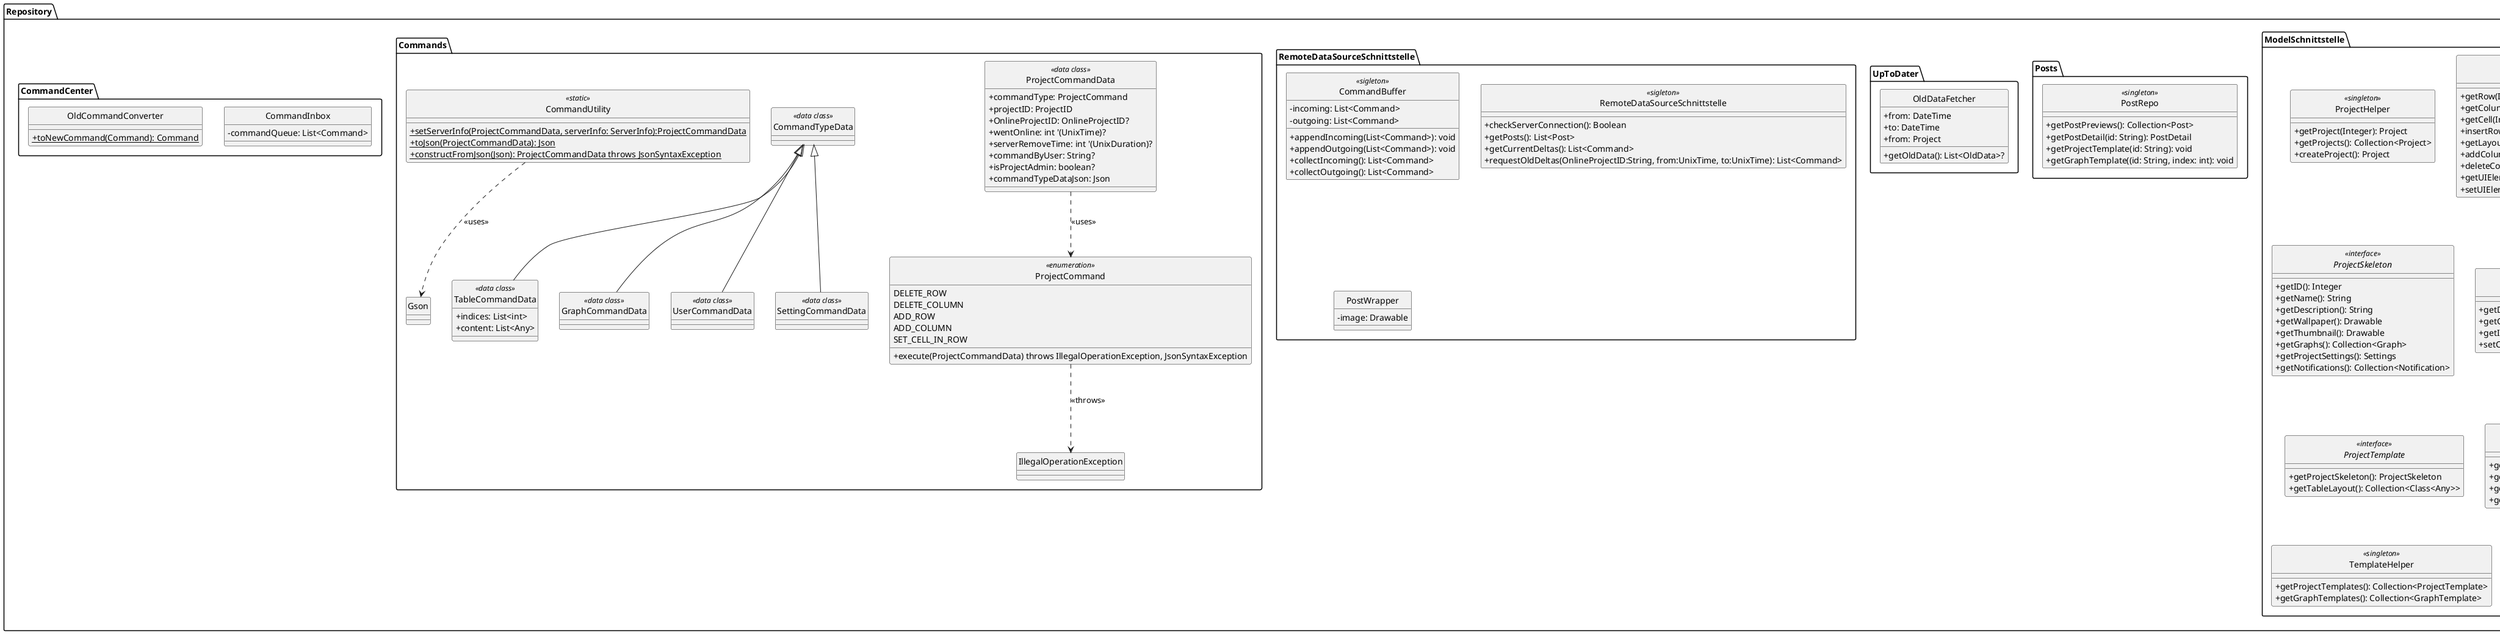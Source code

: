 @startuml

skinparam monochrome true
skinparam shadowing false
skinparam genericDisplay old
skinparam classAttributeIconSize 0
hide circle


package Repository {
    package ModelSchnittstelle {
      class ProjectHelper <<singleton>> {
        +getProject(Integer): Project
        +getProjects(): Collection<Project>
        +createProject(): Project
      }

      interface Table <<interface>> {
        +getRow(Integer): Row
        +getColumn(Integer): Collection<Any>
        +getCell(Integer, Integer): Any
        +insertRow(Row) throws IllegalTypeException
        +getLayout(): Collection<Class<Any>>
        +addColumn(Class<Any>)
        +deleteColumn(Integer)
        'This is something I am not sure about. How do our InputElements look like?
        +getUIElement(Integer): Function(Any)
        +setUIElement(Integer, Function(Any))
      }

      interface Row <<Interface>> {
        +getCell(Integer): Any
        +getMetaData(Integer): RowMetaInformation
      }

      interface Project <<interface>> {
        +getProjectSkeleton(): ProjectSkeleton
        +getTable(): Table
        +getAdmin(): User
        +getUsers(): Collection<Users>
        +setName(String)
        +setDescription(String)
        +setWallpaper(path: String)
        +setThumbnail(path: String)
      }

      interface ProjectSkeleton <<interface>> {
        +getID(): Integer
        +getName(): String
        +getDescription(): String
        +getWallpaper(): Drawable
        +getThumbnail(): Drawable
        +getGraphs(): Collection<Graph>
        +getProjectSettings(): Settings
        +getNotifications(): Collection<Notification>
      }

      interface Graph <<interface>> {
        'Does this always recompute the DataSets? If not how does it decide when to recompute?
        +getDataSets(): Collection<Collection<Any>>
        +getCustomizing(): Settings
        +getImage(): Drawable?
        +setCalculationFunction(DataTransformation)
      }

      interface Settings <<interface>> {
        +getSetting(String): Any throws SettingNotFoundException
        +setSetting(String, Any) throws SettingNotFoundException
      }

      interface Notification <<interface>> {
        +getMessage(): String
        +sendNow(vararg Any): Boolean throws IllegalContextException
      }

      'This is kind of the same as a project without Data. However, a project really isn't
      'a subtype of ProjectTemplate. How do we want to do this? Do we know any Patterns that
      'fit this problem?
      interface ProjectTemplate <<interface>> {
        +getProjectSkeleton(): ProjectSkeleton
        +getTableLayout(): Collection<Class<Any>>
      }

      interface GraphTemplate <<interface>> {
        +getName(): String
        +getDescription(): String
        +getThumbnail(): Drawable
        +getCustomizing(): Settings

      }

      interface Post <<interface>> {
        +getContent(): Content
        +getName(): String
        +getDescription(): String
      }

      interface Content <<interface>> {

      }
'-von Anton definiert------------------------------------------------------------------------------'
      class TemplateHelper <<singleton>> {
                  +getProjectTemplates(): Collection<ProjectTemplate>
                  +getGraphTemplates(): Collection<GraphTemplate>
                }
    }
'=================================================================================================='
  package Posts {
    class PostRepo <<singleton>>{
        +getPostPreviews(): Collection<Post>
        +getPostDetail(id: String): PostDetail
        'teplate downloaden via postid
        +getProjectTemplate(id: String): void
        'teplate downloaden via postid + index des graph temlates im Post
        +getGraphTemplate((id: String, index: int): void
    }
  }
'=================================================================================================='
  package UpToDater {
        'Wenn ich einmal länger als 72h am Stück offline war merke ich mir diese Intervalle
        'dann Frage ich jemanden auf dem Server an, der in diesen 72h keine Blindspots hat
        class OldDataFetcher {
        +from: DateTime
        +to: DateTime
        +from: Project
        'null == daten nicht vorhanden
        +getOldData(): List<OldData>?
        }
  }
'=================================================================================================='
package RemoteDataSourceSchnittstelle {
    class CommandBuffer <<sigleton>> {
    -incoming: List<Command>
    -outgoing: List<Command>

    +appendIncoming(List<Command>): void
    +appendOutgoing(List<Command>): void
    +collectIncoming(): List<Command>
    +collectOutgoing(): List<Command>
    }
    class RemoteDataSourceSchnittstelle <<sigleton>> {

    'Gibt an ob zum Zeitpukt des Methodenaufrufs eine Serververbindung aufgabaut werden konnte
    +checkServerConnection(): Boolean
    +getPosts(): List<Post>
    'gibt alle aktuellen Deltas der Projekte an denen Nutzender teilnimmt
    +getCurrentDeltas(): List<Command>
    'Fragt Deltas von einem Online Project an, die in einem bestimmten Zeitraum erstellt wurden
    +requestOldDeltas(OnlineProjectID:String, from:UnixTime, to:UnixTime): List<Command>
    }
    class PostWrapper {
        -image: Drawable
        }
    }
'=================================================================================================='
 package Commands {
 enum ProjectCommand <<enumeration>> {
    DELETE_ROW
    DELETE_COLUMN
    ADD_ROW
    ADD_COLUMN
    SET_CELL_IN_ROW
    +execute(ProjectCommandData) throws IllegalOperationException, JsonSyntaxException
 }
 class ProjectCommandData <<data class>> {
    +commandType: ProjectCommand
    +projectID: ProjectID
    +OnlineProjectID: OnlineProjectID?
    {field}+wentOnline: int '(UnixTime)?
    {field}+serverRemoveTime: int '(UnixDuration)?
    +commandByUser: String?
    +isProjectAdmin: boolean?
    +commandTypeDataJson: Json
 }
 class CommandTypeData <<data class>> {
 }
 class TableCommandData <<data class>> {
    +indices: List<int>
    +content: List<Any>
 }
 class GraphCommandData <<data class>> {

 }
 class UserCommandData <<data class>> {

 }
 class SettingCommandData <<data class>> {

 }
 class CommandUtility <<static>> {
    +{static} setServerInfo(ProjectCommandData, serverInfo: ServerInfo):ProjectCommandData
    +{static} toJson(ProjectCommandData): Json
    +{static} constructFromJson(Json): ProjectCommandData throws JsonSyntaxException
 }
 class IllegalOperationException {
     }
 CommandUtility ..> Gson : <<uses>>
 ProjectCommandData ..> ProjectCommand : <<uses>>
 ProjectCommand ..> IllegalOperationException : <<throws>>

 CommandTypeData <|-- TableCommandData
 CommandTypeData <|-- GraphCommandData
 CommandTypeData <|-- SettingCommandData
 CommandTypeData <|-- UserCommandData
 }
'=================================================================================================='
  package CommandCenter {
    class CommandInbox {
        -commandQueue: List<Command>
    }
    class OldCommandConverter {
    +{static} toNewCommand(Command): Command
    }
  }

}
package Gson {}

@enduml